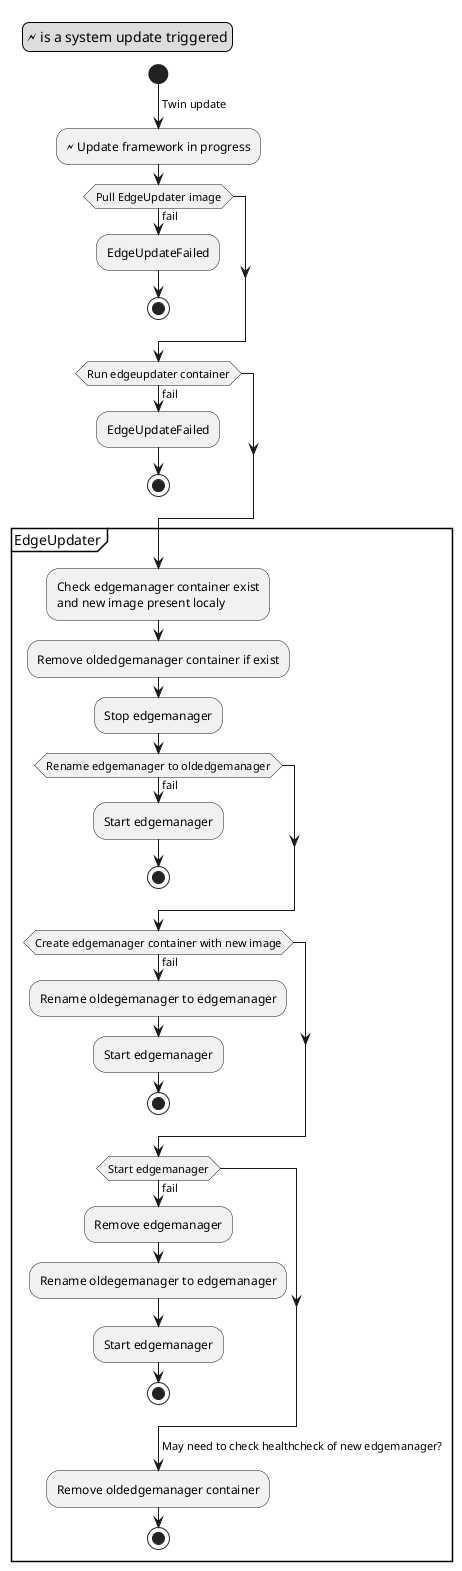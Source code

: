 @startuml
legend top left
🗲 is a system update triggered
endlegend

start
-> Twin update;
:🗲 Update framework in progress;
if (Pull EdgeUpdater image) then (fail)
    :EdgeUpdateFailed;
    stop
endif
if (Run edgeupdater container) then (fail)
    :EdgeUpdateFailed;
    stop
endif

partition EdgeUpdater {
    :Check edgemanager container exist
    and new image present localy;
    :Remove oldedgemanager container if exist;
    :Stop edgemanager;
    if (Rename edgemanager to oldedgemanager) then (fail)
        :Start edgemanager;
        stop
    endif
    if (Create edgemanager container with new image) then (fail)
        :Rename oldegemanager to edgemanager;
        :Start edgemanager;
        stop
    endif
    if (Start edgemanager) then (fail)
        :Remove edgemanager;
        :Rename oldegemanager to edgemanager;
        :Start edgemanager;
        stop
    endif
    ->May need to check healthcheck of new edgemanager?;
    :Remove oldedgemanager container;
    stop
}
@enduml
